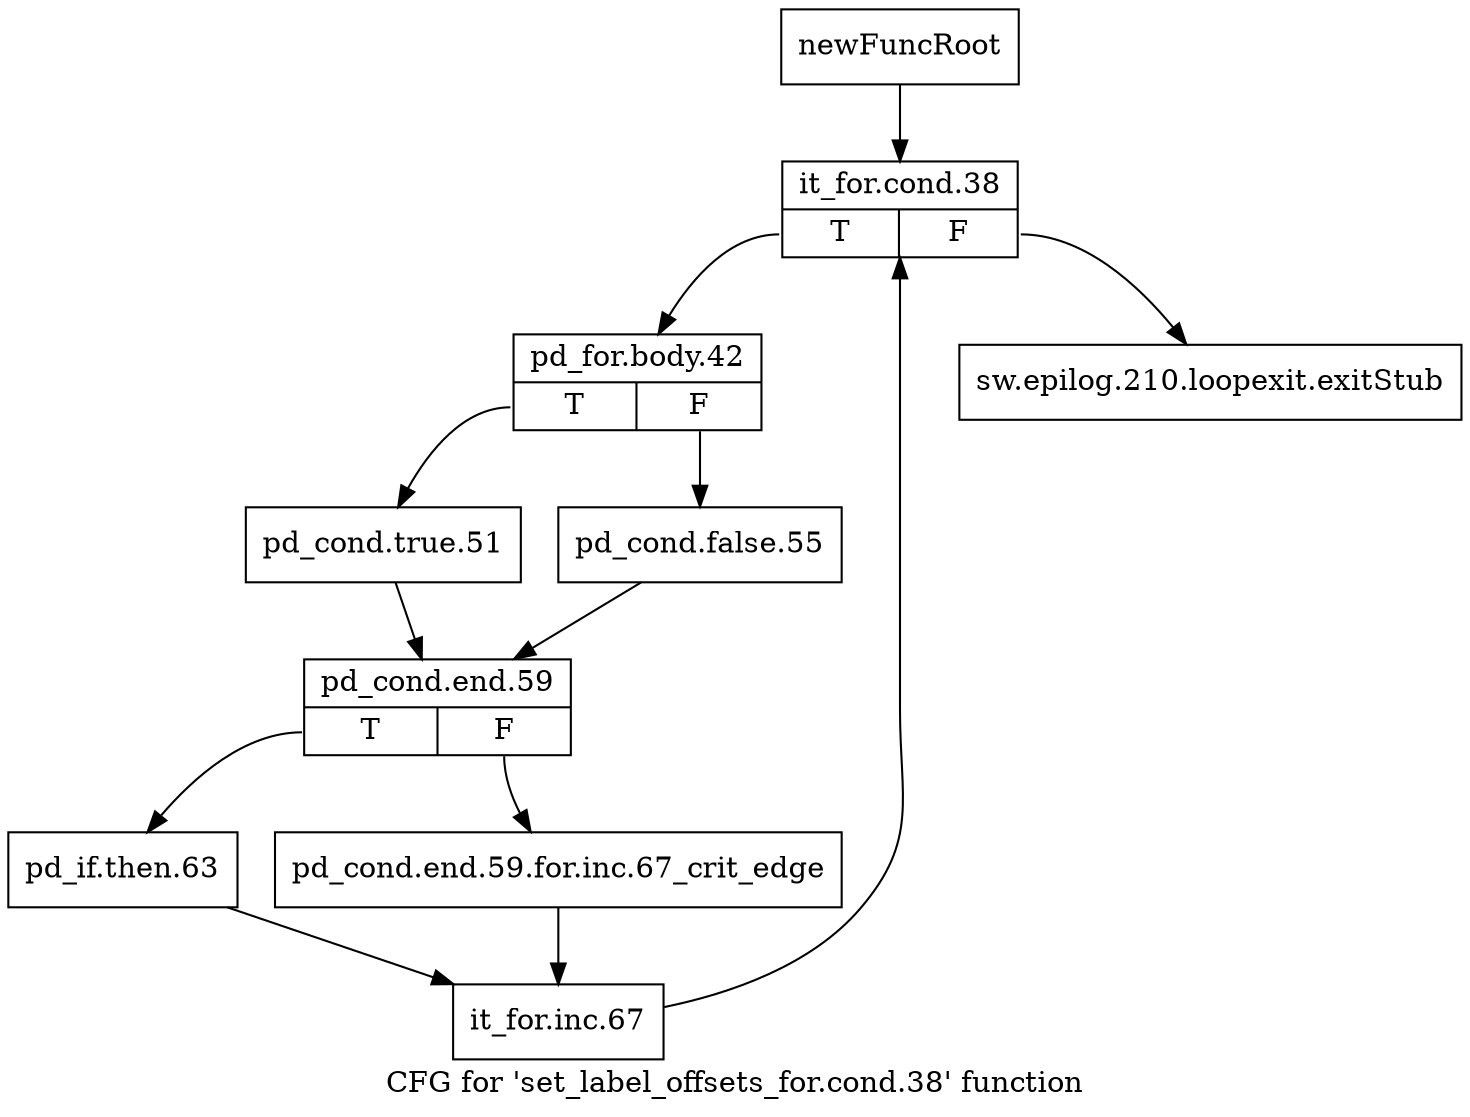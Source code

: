 digraph "CFG for 'set_label_offsets_for.cond.38' function" {
	label="CFG for 'set_label_offsets_for.cond.38' function";

	Node0xc01f410 [shape=record,label="{newFuncRoot}"];
	Node0xc01f410 -> Node0xc01f4b0;
	Node0xc01f460 [shape=record,label="{sw.epilog.210.loopexit.exitStub}"];
	Node0xc01f4b0 [shape=record,label="{it_for.cond.38|{<s0>T|<s1>F}}"];
	Node0xc01f4b0:s0 -> Node0xc01f500;
	Node0xc01f4b0:s1 -> Node0xc01f460;
	Node0xc01f500 [shape=record,label="{pd_for.body.42|{<s0>T|<s1>F}}"];
	Node0xc01f500:s0 -> Node0xc01f5a0;
	Node0xc01f500:s1 -> Node0xc01f550;
	Node0xc01f550 [shape=record,label="{pd_cond.false.55}"];
	Node0xc01f550 -> Node0xc01f5f0;
	Node0xc01f5a0 [shape=record,label="{pd_cond.true.51}"];
	Node0xc01f5a0 -> Node0xc01f5f0;
	Node0xc01f5f0 [shape=record,label="{pd_cond.end.59|{<s0>T|<s1>F}}"];
	Node0xc01f5f0:s0 -> Node0xc01f690;
	Node0xc01f5f0:s1 -> Node0xc01f640;
	Node0xc01f640 [shape=record,label="{pd_cond.end.59.for.inc.67_crit_edge}"];
	Node0xc01f640 -> Node0xc01f6e0;
	Node0xc01f690 [shape=record,label="{pd_if.then.63}"];
	Node0xc01f690 -> Node0xc01f6e0;
	Node0xc01f6e0 [shape=record,label="{it_for.inc.67}"];
	Node0xc01f6e0 -> Node0xc01f4b0;
}
